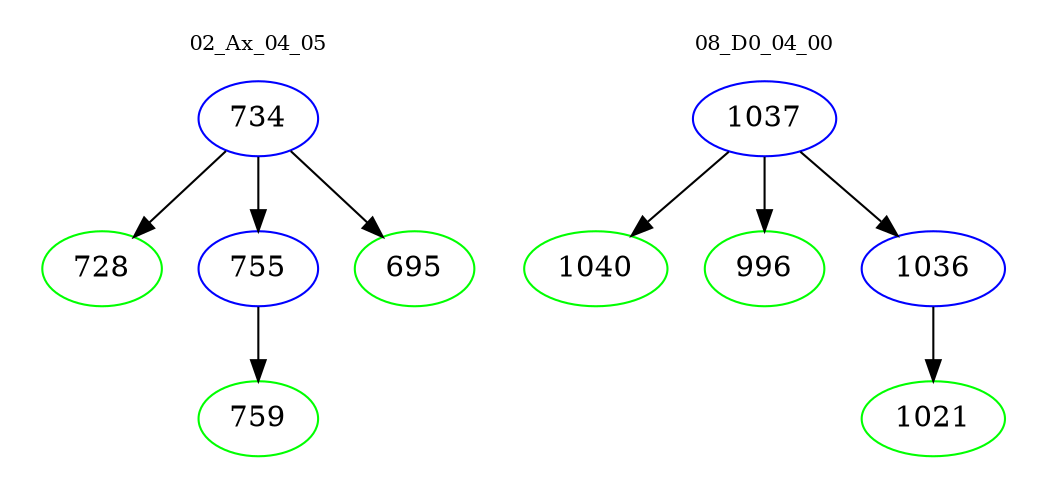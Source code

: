 digraph{
subgraph cluster_0 {
color = white
label = "02_Ax_04_05";
fontsize=10;
T0_734 [label="734", color="blue"]
T0_734 -> T0_728 [color="black"]
T0_728 [label="728", color="green"]
T0_734 -> T0_755 [color="black"]
T0_755 [label="755", color="blue"]
T0_755 -> T0_759 [color="black"]
T0_759 [label="759", color="green"]
T0_734 -> T0_695 [color="black"]
T0_695 [label="695", color="green"]
}
subgraph cluster_1 {
color = white
label = "08_D0_04_00";
fontsize=10;
T1_1037 [label="1037", color="blue"]
T1_1037 -> T1_1040 [color="black"]
T1_1040 [label="1040", color="green"]
T1_1037 -> T1_996 [color="black"]
T1_996 [label="996", color="green"]
T1_1037 -> T1_1036 [color="black"]
T1_1036 [label="1036", color="blue"]
T1_1036 -> T1_1021 [color="black"]
T1_1021 [label="1021", color="green"]
}
}
